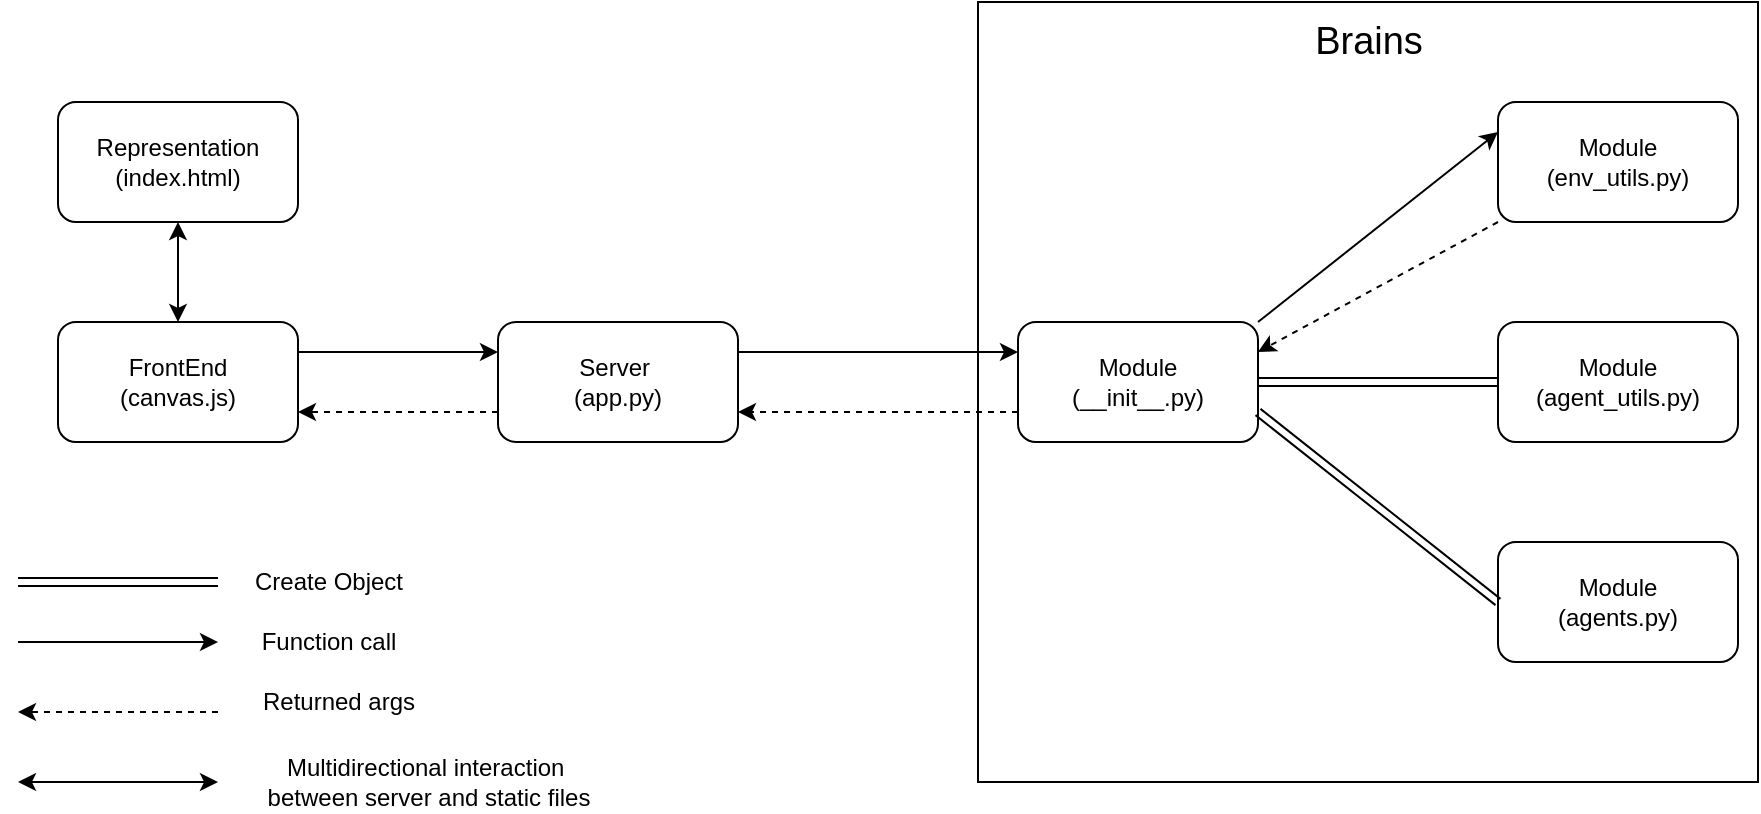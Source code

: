 <mxfile version="14.6.5" type="device"><diagram id="SL60ZCTjy2_KpOGFGEJk" name="Page-1"><mxGraphModel dx="1038" dy="668" grid="1" gridSize="10" guides="1" tooltips="1" connect="1" arrows="1" fold="1" page="1" pageScale="1" pageWidth="1169" pageHeight="827" math="0" shadow="0"><root><mxCell id="0"/><mxCell id="1" parent="0"/><mxCell id="WLsPG6CmECHNbHUOmTGD-8" value="" style="whiteSpace=wrap;html=1;aspect=fixed;" vertex="1" parent="1"><mxGeometry x="590" y="100" width="390" height="390" as="geometry"/></mxCell><mxCell id="WLsPG6CmECHNbHUOmTGD-1" value="Server&amp;nbsp;&lt;br&gt;(app.py)" style="rounded=1;whiteSpace=wrap;html=1;" vertex="1" parent="1"><mxGeometry x="350" y="260" width="120" height="60" as="geometry"/></mxCell><mxCell id="WLsPG6CmECHNbHUOmTGD-2" value="FrontEnd&lt;br&gt;(canvas.js)" style="rounded=1;whiteSpace=wrap;html=1;" vertex="1" parent="1"><mxGeometry x="130" y="260" width="120" height="60" as="geometry"/></mxCell><mxCell id="WLsPG6CmECHNbHUOmTGD-3" value="Representation&lt;br&gt;(index.html)" style="rounded=1;whiteSpace=wrap;html=1;" vertex="1" parent="1"><mxGeometry x="130" y="150" width="120" height="60" as="geometry"/></mxCell><mxCell id="WLsPG6CmECHNbHUOmTGD-4" value="Module&lt;br&gt;(__init__.py)" style="rounded=1;whiteSpace=wrap;html=1;" vertex="1" parent="1"><mxGeometry x="610" y="260" width="120" height="60" as="geometry"/></mxCell><mxCell id="WLsPG6CmECHNbHUOmTGD-5" value="Module&lt;br&gt;(env_utils.py)" style="rounded=1;whiteSpace=wrap;html=1;" vertex="1" parent="1"><mxGeometry x="850" y="150" width="120" height="60" as="geometry"/></mxCell><mxCell id="WLsPG6CmECHNbHUOmTGD-6" value="Module&lt;br&gt;(agent_utils.py)" style="rounded=1;whiteSpace=wrap;html=1;" vertex="1" parent="1"><mxGeometry x="850" y="260" width="120" height="60" as="geometry"/></mxCell><mxCell id="WLsPG6CmECHNbHUOmTGD-7" value="Module&lt;br&gt;(agents.py)" style="rounded=1;whiteSpace=wrap;html=1;" vertex="1" parent="1"><mxGeometry x="850" y="370" width="120" height="60" as="geometry"/></mxCell><mxCell id="WLsPG6CmECHNbHUOmTGD-9" value="&lt;font style=&quot;font-size: 19px&quot;&gt;Brains&lt;/font&gt;" style="text;html=1;align=center;verticalAlign=middle;resizable=0;points=[];autosize=1;strokeColor=none;" vertex="1" parent="1"><mxGeometry x="750" y="110" width="70" height="20" as="geometry"/></mxCell><mxCell id="WLsPG6CmECHNbHUOmTGD-13" value="" style="shape=link;html=1;entryX=0;entryY=0.5;entryDx=0;entryDy=0;exitX=1;exitY=0.5;exitDx=0;exitDy=0;" edge="1" parent="1" source="WLsPG6CmECHNbHUOmTGD-4" target="WLsPG6CmECHNbHUOmTGD-6"><mxGeometry width="100" relative="1" as="geometry"><mxPoint x="480" y="270" as="sourcePoint"/><mxPoint x="580" y="270" as="targetPoint"/></mxGeometry></mxCell><mxCell id="WLsPG6CmECHNbHUOmTGD-14" value="" style="shape=link;html=1;entryX=0;entryY=0.5;entryDx=0;entryDy=0;exitX=1;exitY=0.75;exitDx=0;exitDy=0;" edge="1" parent="1" source="WLsPG6CmECHNbHUOmTGD-4" target="WLsPG6CmECHNbHUOmTGD-7"><mxGeometry width="100" relative="1" as="geometry"><mxPoint x="740" y="300" as="sourcePoint"/><mxPoint x="860" y="300" as="targetPoint"/></mxGeometry></mxCell><mxCell id="WLsPG6CmECHNbHUOmTGD-15" value="" style="shape=link;html=1;" edge="1" parent="1"><mxGeometry width="100" relative="1" as="geometry"><mxPoint x="110" y="390" as="sourcePoint"/><mxPoint x="210" y="390" as="targetPoint"/></mxGeometry></mxCell><mxCell id="WLsPG6CmECHNbHUOmTGD-17" value="Create Object" style="text;html=1;align=center;verticalAlign=middle;resizable=0;points=[];autosize=1;strokeColor=none;" vertex="1" parent="1"><mxGeometry x="220" y="380" width="90" height="20" as="geometry"/></mxCell><mxCell id="WLsPG6CmECHNbHUOmTGD-18" value="Function call" style="text;html=1;align=center;verticalAlign=middle;resizable=0;points=[];autosize=1;strokeColor=none;" vertex="1" parent="1"><mxGeometry x="225" y="410" width="80" height="20" as="geometry"/></mxCell><mxCell id="WLsPG6CmECHNbHUOmTGD-19" value="Returned args" style="text;html=1;align=center;verticalAlign=middle;resizable=0;points=[];autosize=1;strokeColor=none;" vertex="1" parent="1"><mxGeometry x="225" y="440" width="90" height="20" as="geometry"/></mxCell><mxCell id="WLsPG6CmECHNbHUOmTGD-21" value="" style="endArrow=classic;html=1;" edge="1" parent="1"><mxGeometry width="50" height="50" relative="1" as="geometry"><mxPoint x="110" y="420" as="sourcePoint"/><mxPoint x="210" y="420" as="targetPoint"/></mxGeometry></mxCell><mxCell id="WLsPG6CmECHNbHUOmTGD-22" value="" style="endArrow=classic;html=1;dashed=1;" edge="1" parent="1"><mxGeometry width="50" height="50" relative="1" as="geometry"><mxPoint x="210" y="455" as="sourcePoint"/><mxPoint x="110" y="455" as="targetPoint"/></mxGeometry></mxCell><mxCell id="WLsPG6CmECHNbHUOmTGD-23" value="" style="endArrow=classic;html=1;entryX=0;entryY=0.25;entryDx=0;entryDy=0;exitX=1;exitY=0;exitDx=0;exitDy=0;" edge="1" parent="1" source="WLsPG6CmECHNbHUOmTGD-4" target="WLsPG6CmECHNbHUOmTGD-5"><mxGeometry width="50" height="50" relative="1" as="geometry"><mxPoint x="210" y="470" as="sourcePoint"/><mxPoint x="310" y="470" as="targetPoint"/></mxGeometry></mxCell><mxCell id="WLsPG6CmECHNbHUOmTGD-24" value="" style="endArrow=classic;html=1;dashed=1;exitX=0;exitY=1;exitDx=0;exitDy=0;entryX=1;entryY=0.25;entryDx=0;entryDy=0;" edge="1" parent="1" source="WLsPG6CmECHNbHUOmTGD-5" target="WLsPG6CmECHNbHUOmTGD-4"><mxGeometry width="50" height="50" relative="1" as="geometry"><mxPoint x="310" y="505" as="sourcePoint"/><mxPoint x="210" y="505" as="targetPoint"/></mxGeometry></mxCell><mxCell id="WLsPG6CmECHNbHUOmTGD-25" value="" style="endArrow=classic;html=1;entryX=0;entryY=0.25;entryDx=0;entryDy=0;exitX=1;exitY=0.25;exitDx=0;exitDy=0;" edge="1" parent="1" source="WLsPG6CmECHNbHUOmTGD-1" target="WLsPG6CmECHNbHUOmTGD-4"><mxGeometry width="50" height="50" relative="1" as="geometry"><mxPoint x="480" y="400" as="sourcePoint"/><mxPoint x="530" y="350" as="targetPoint"/></mxGeometry></mxCell><mxCell id="WLsPG6CmECHNbHUOmTGD-26" value="" style="endArrow=classic;html=1;dashed=1;exitX=0;exitY=0.75;exitDx=0;exitDy=0;entryX=1;entryY=0.75;entryDx=0;entryDy=0;" edge="1" parent="1" source="WLsPG6CmECHNbHUOmTGD-4" target="WLsPG6CmECHNbHUOmTGD-1"><mxGeometry width="50" height="50" relative="1" as="geometry"><mxPoint x="310" y="505" as="sourcePoint"/><mxPoint x="210" y="505" as="targetPoint"/></mxGeometry></mxCell><mxCell id="WLsPG6CmECHNbHUOmTGD-27" value="" style="endArrow=classic;html=1;exitX=1;exitY=0.25;exitDx=0;exitDy=0;entryX=0;entryY=0.25;entryDx=0;entryDy=0;" edge="1" parent="1" source="WLsPG6CmECHNbHUOmTGD-2" target="WLsPG6CmECHNbHUOmTGD-1"><mxGeometry width="50" height="50" relative="1" as="geometry"><mxPoint x="210" y="470" as="sourcePoint"/><mxPoint x="310" y="470" as="targetPoint"/></mxGeometry></mxCell><mxCell id="WLsPG6CmECHNbHUOmTGD-28" value="" style="endArrow=classic;html=1;dashed=1;entryX=1;entryY=0.75;entryDx=0;entryDy=0;exitX=0;exitY=0.75;exitDx=0;exitDy=0;" edge="1" parent="1" source="WLsPG6CmECHNbHUOmTGD-1" target="WLsPG6CmECHNbHUOmTGD-2"><mxGeometry width="50" height="50" relative="1" as="geometry"><mxPoint x="310" y="505" as="sourcePoint"/><mxPoint x="210" y="505" as="targetPoint"/></mxGeometry></mxCell><mxCell id="WLsPG6CmECHNbHUOmTGD-29" value="" style="endArrow=classic;startArrow=classic;html=1;exitX=0.5;exitY=0;exitDx=0;exitDy=0;entryX=0.5;entryY=1;entryDx=0;entryDy=0;" edge="1" parent="1" source="WLsPG6CmECHNbHUOmTGD-2" target="WLsPG6CmECHNbHUOmTGD-3"><mxGeometry width="50" height="50" relative="1" as="geometry"><mxPoint x="330" y="220" as="sourcePoint"/><mxPoint x="380" y="170" as="targetPoint"/></mxGeometry></mxCell><mxCell id="WLsPG6CmECHNbHUOmTGD-30" value="" style="endArrow=classic;startArrow=classic;html=1;" edge="1" parent="1"><mxGeometry width="50" height="50" relative="1" as="geometry"><mxPoint x="110" y="490" as="sourcePoint"/><mxPoint x="210" y="490" as="targetPoint"/></mxGeometry></mxCell><mxCell id="WLsPG6CmECHNbHUOmTGD-31" value="Multidirectional interaction&amp;nbsp;&lt;br&gt;between server and static files" style="text;html=1;align=center;verticalAlign=middle;resizable=0;points=[];autosize=1;strokeColor=none;" vertex="1" parent="1"><mxGeometry x="225" y="475" width="180" height="30" as="geometry"/></mxCell></root></mxGraphModel></diagram></mxfile>